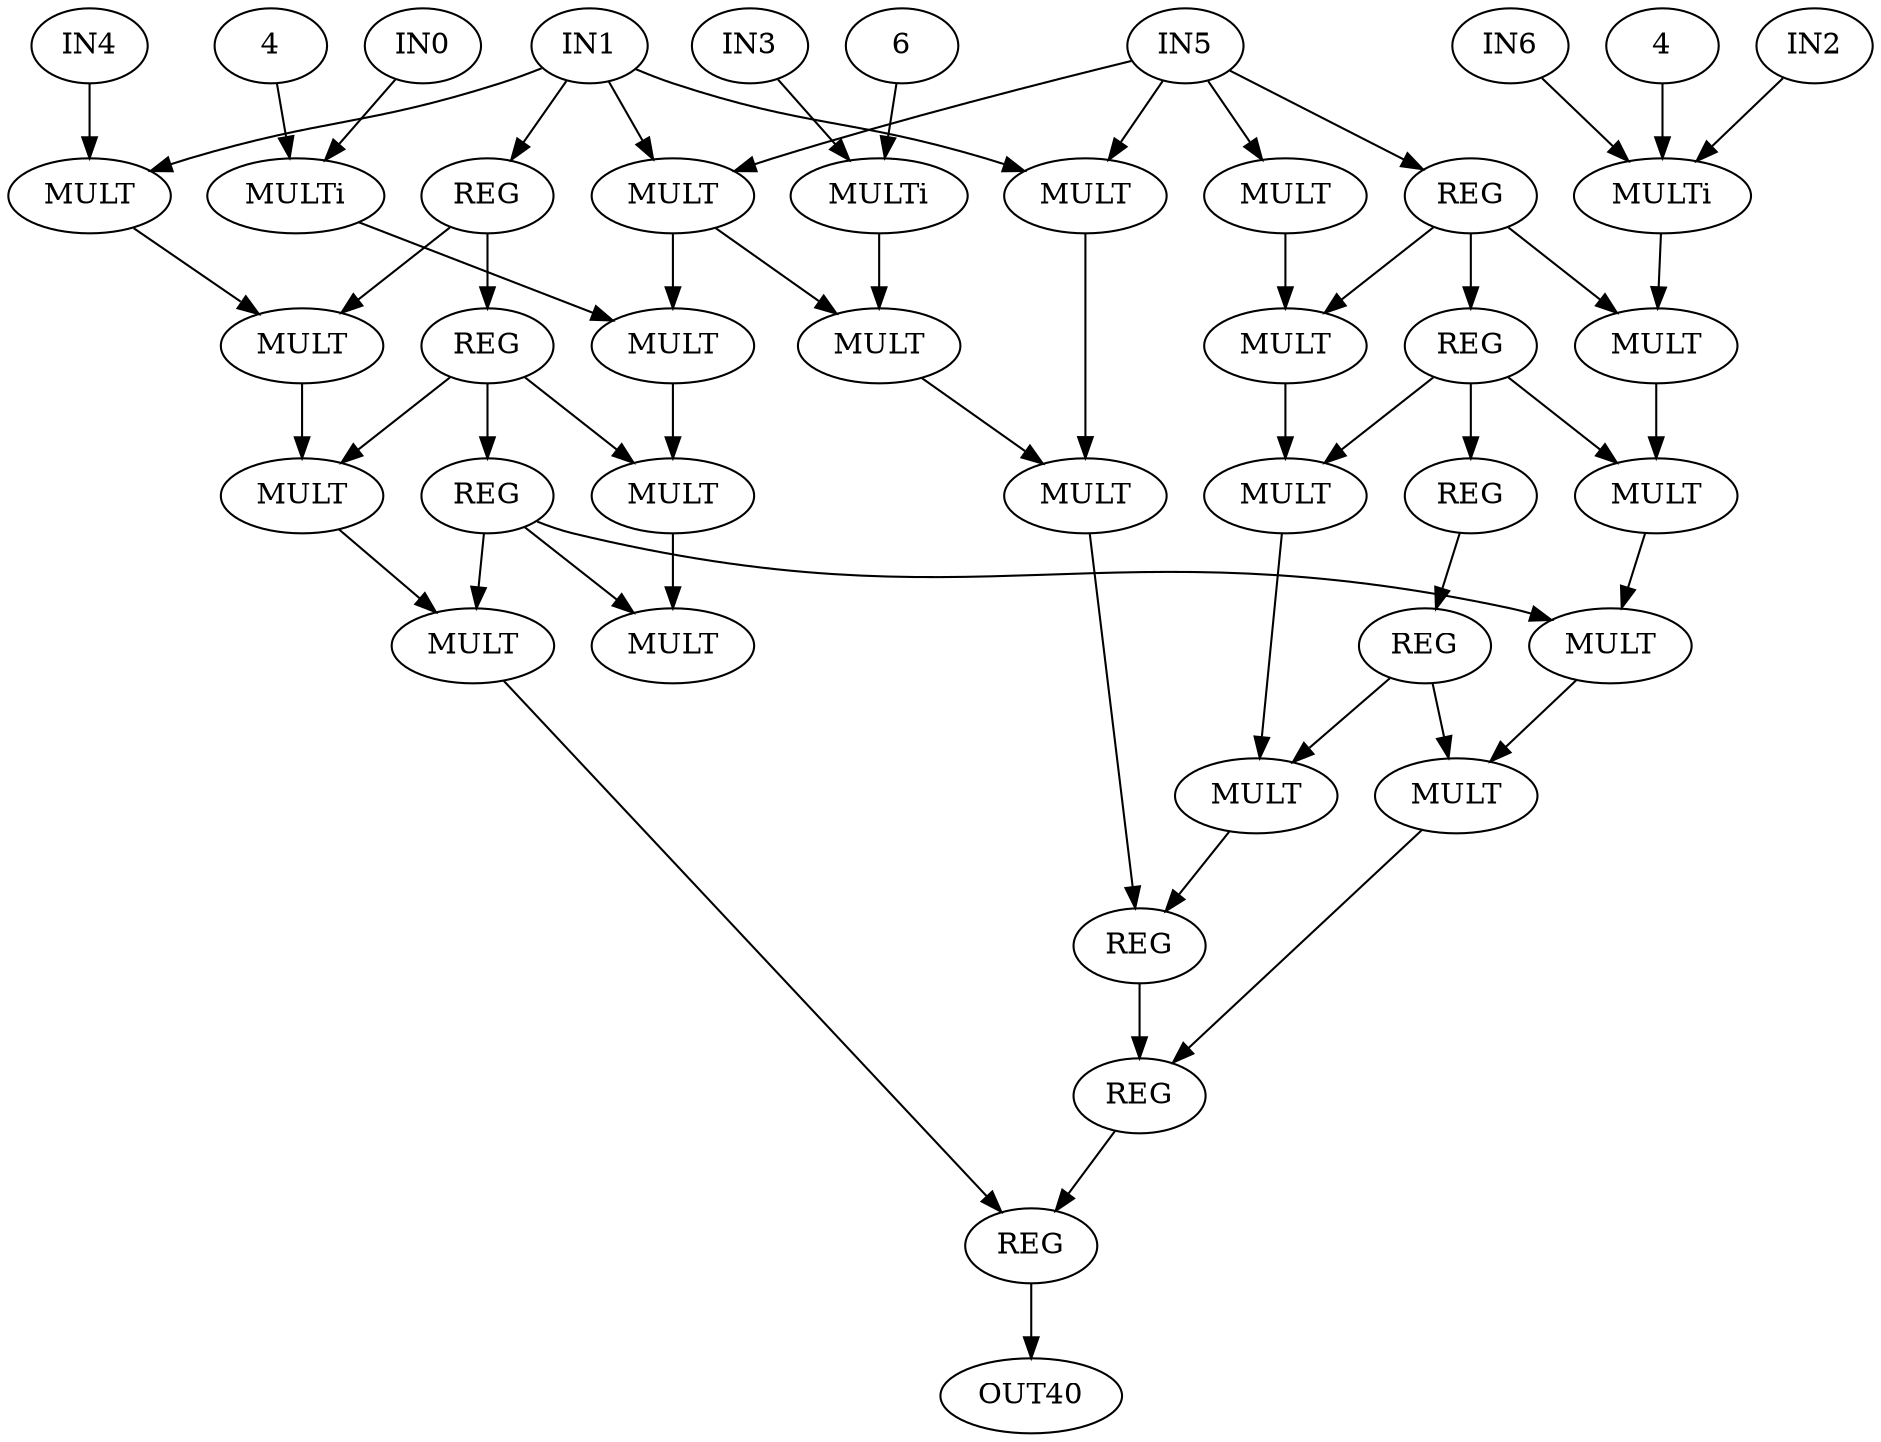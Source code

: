 digraph Qspline{
 0 [ label = IN0 ]
 1 [ label = IN1 ]
 2 [ label = IN2 ]
 3 [ label = IN3 ]
 4 [ label = IN4 ]
 5 [ label = IN5 ]
 6 [ label = IN6 ]
 7 [ label = REG]
 8 [ label = REG]
 9 [ label = REG]
 10 [ label = REG]
 11 [ label = REG]
 12 [ label = REG]
 13 [ label = REG]
 14 [ label = MULT]
 15 [ label = MULT]
 16 [ label = MULTi, VALUE = 6]
 "16.6"[ label = 6 ]
 17 [ label = MULT]
 18 [ label = MULTi, VALUE = 4]
 "18.4"[ label = 4 ]
 19 [ label = MULT]
 20 [ label = MULTi, VALUE = 4]
 "20.4"[ label = 4 ]
 21 [ label = MULT]
 22 [ label = MULT]
 23 [ label = MULT]
 24 [ label = MULT]
 25 [ label = MULT]
 26 [ label = MULT]
 27 [ label = MULT]
 28 [ label = MULT]
 29 [ label = MULT]
 30 [ label = MULT]
 31 [ label = MULT]
 32 [ label = MULT]
 33 [ label = MULT]
 34 [ label = MULT]
 35 [ label = REG]
 36 [ label = MULT]
 37 [ label = REG]
 38 [ label = REG]
 40 [ label = OUT40 ]
 0 -> 18
 1 -> 14
 1 -> 15
 1 -> 17
 1 -> 7
 2 -> 20
 3 -> 16
 4 -> 14
 5 -> 19
 5 -> 15
 5 -> 17
 5 -> 10
 6 -> 20
 7 -> 8
 7 -> 21
 8 -> 9
 8 -> 26
 8 -> 27
 9 -> 31
 9 -> 32
 9 -> 34
 10 -> 11
 10 -> 24
 10 -> 25
 11 -> 12
 11 -> 29
 11 -> 30
 12 -> 13
 13 -> 33
 13 -> 36
 14 -> 21
 15 -> 28
 "16.6" -> 16
 16 -> 22
 17 -> 22
 17 -> 23
 "18.4" -> 18
 18 -> 23
 19 -> 24
 "20.4" -> 20
 20 -> 25
 21 -> 26
 22 -> 28
 23 -> 27
 24 -> 29
 25 -> 30
 26 -> 31
 27 -> 32
 28 -> 35
 29 -> 33
 30 -> 34
 31 -> 38
 33 -> 35
 34 -> 36
 35 -> 37
 36 -> 37
 37 -> 38
 38 -> 40
}
